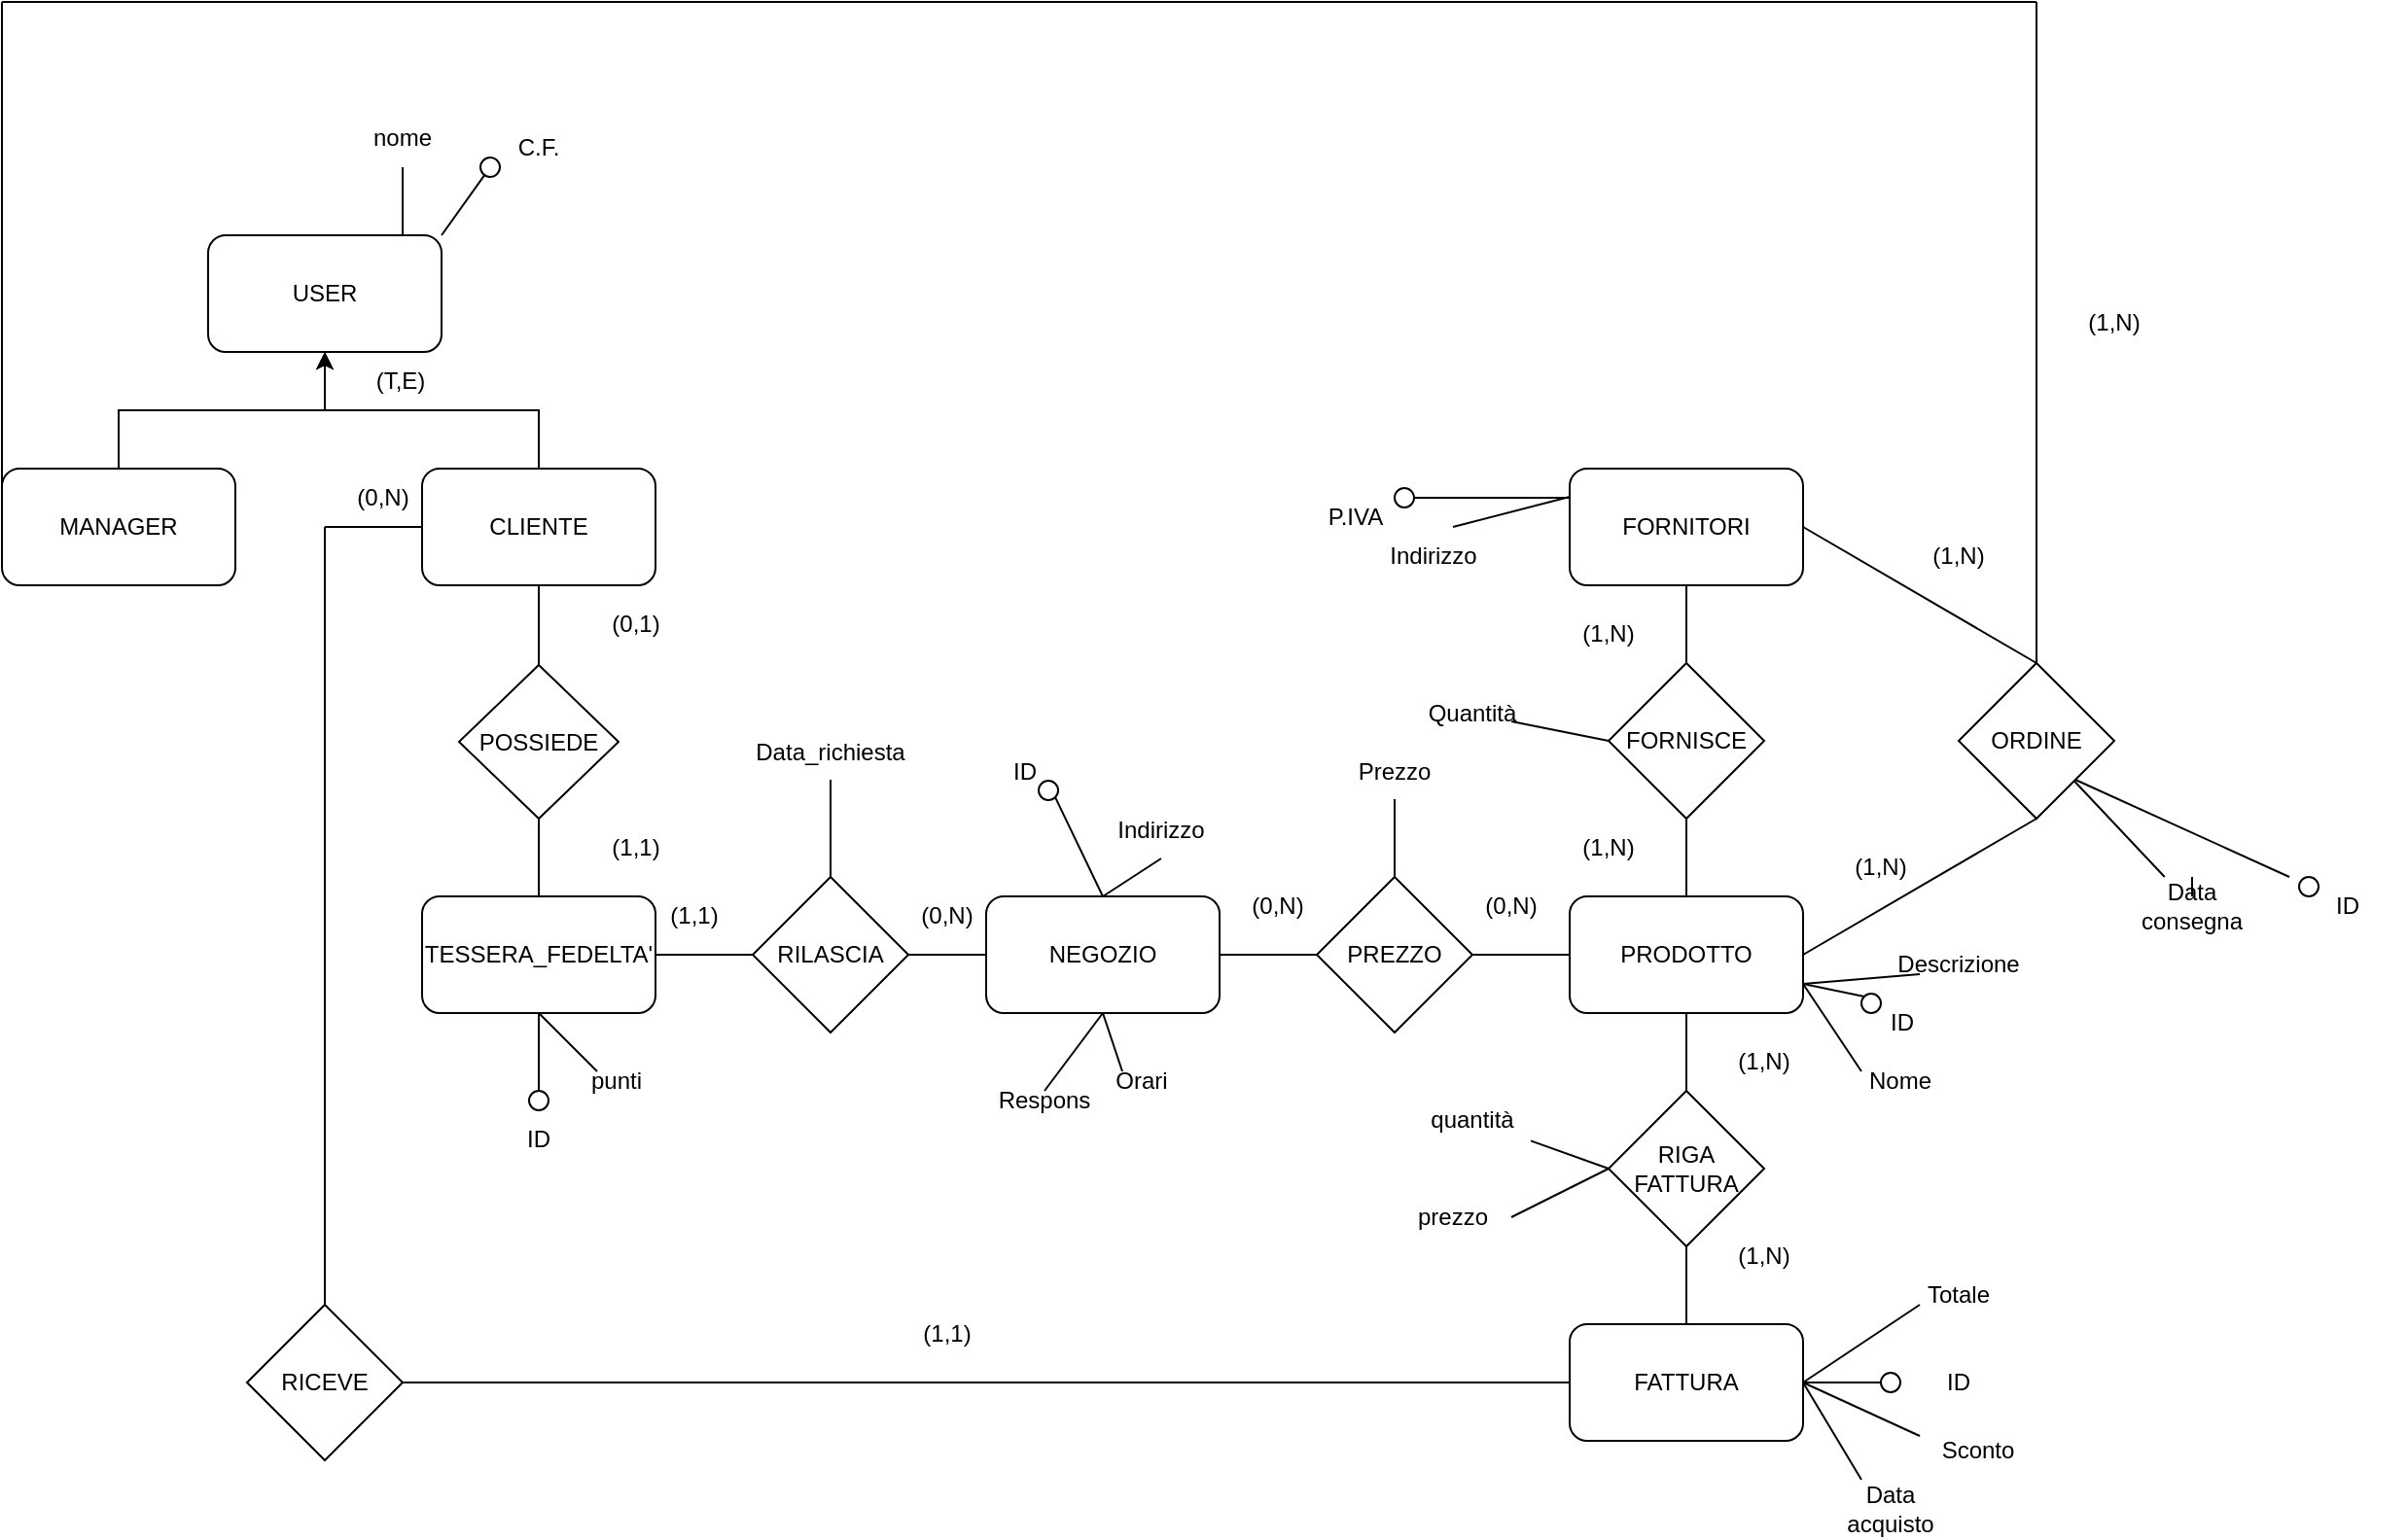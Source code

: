 <mxfile version="28.0.7">
  <diagram name="Pagina-1" id="VjcW3VP9AoFXFXkXQBHE">
    <mxGraphModel dx="1351" dy="883" grid="1" gridSize="10" guides="1" tooltips="1" connect="1" arrows="1" fold="1" page="1" pageScale="1" pageWidth="827" pageHeight="1169" math="0" shadow="0">
      <root>
        <mxCell id="0" />
        <mxCell id="1" parent="0" />
        <mxCell id="yCjGENrAkwQ1DedbjbAy-1" value="NEGOZIO" style="rounded=1;whiteSpace=wrap;html=1;" parent="1" vertex="1">
          <mxGeometry x="800" y="710" width="120" height="60" as="geometry" />
        </mxCell>
        <mxCell id="yCjGENrAkwQ1DedbjbAy-2" value="PRODOTTO" style="rounded=1;whiteSpace=wrap;html=1;" parent="1" vertex="1">
          <mxGeometry x="1100" y="710" width="120" height="60" as="geometry" />
        </mxCell>
        <mxCell id="yCjGENrAkwQ1DedbjbAy-3" value="USER" style="rounded=1;whiteSpace=wrap;html=1;" parent="1" vertex="1">
          <mxGeometry x="400" y="370" width="120" height="60" as="geometry" />
        </mxCell>
        <mxCell id="yCjGENrAkwQ1DedbjbAy-4" value="FORNITORI" style="rounded=1;whiteSpace=wrap;html=1;" parent="1" vertex="1">
          <mxGeometry x="1100" y="490" width="120" height="60" as="geometry" />
        </mxCell>
        <mxCell id="yCjGENrAkwQ1DedbjbAy-6" value="FATTURA" style="rounded=1;whiteSpace=wrap;html=1;" parent="1" vertex="1">
          <mxGeometry x="1100" y="930" width="120" height="60" as="geometry" />
        </mxCell>
        <mxCell id="yCjGENrAkwQ1DedbjbAy-7" value="TESSERA_FEDELTA&#39;" style="rounded=1;whiteSpace=wrap;html=1;" parent="1" vertex="1">
          <mxGeometry x="510" y="710" width="120" height="60" as="geometry" />
        </mxCell>
        <mxCell id="yCjGENrAkwQ1DedbjbAy-12" style="edgeStyle=orthogonalEdgeStyle;rounded=0;orthogonalLoop=1;jettySize=auto;html=1;exitX=0.5;exitY=0;exitDx=0;exitDy=0;entryX=0.5;entryY=1;entryDx=0;entryDy=0;" parent="1" source="yCjGENrAkwQ1DedbjbAy-9" target="yCjGENrAkwQ1DedbjbAy-3" edge="1">
          <mxGeometry relative="1" as="geometry" />
        </mxCell>
        <mxCell id="yCjGENrAkwQ1DedbjbAy-9" value="CLIENTE" style="rounded=1;whiteSpace=wrap;html=1;" parent="1" vertex="1">
          <mxGeometry x="510" y="490" width="120" height="60" as="geometry" />
        </mxCell>
        <mxCell id="yCjGENrAkwQ1DedbjbAy-11" style="edgeStyle=orthogonalEdgeStyle;rounded=0;orthogonalLoop=1;jettySize=auto;html=1;exitX=0.5;exitY=0;exitDx=0;exitDy=0;entryX=0.5;entryY=1;entryDx=0;entryDy=0;" parent="1" source="yCjGENrAkwQ1DedbjbAy-10" target="yCjGENrAkwQ1DedbjbAy-3" edge="1">
          <mxGeometry relative="1" as="geometry" />
        </mxCell>
        <mxCell id="yCjGENrAkwQ1DedbjbAy-10" value="MANAGER" style="rounded=1;whiteSpace=wrap;html=1;" parent="1" vertex="1">
          <mxGeometry x="294" y="490" width="120" height="60" as="geometry" />
        </mxCell>
        <mxCell id="yCjGENrAkwQ1DedbjbAy-13" value="POSSIEDE" style="rhombus;whiteSpace=wrap;html=1;" parent="1" vertex="1">
          <mxGeometry x="529" y="591" width="82" height="79" as="geometry" />
        </mxCell>
        <mxCell id="yCjGENrAkwQ1DedbjbAy-15" value="" style="endArrow=none;html=1;rounded=0;exitX=0.5;exitY=0;exitDx=0;exitDy=0;entryX=0.5;entryY=1;entryDx=0;entryDy=0;" parent="1" source="yCjGENrAkwQ1DedbjbAy-7" target="yCjGENrAkwQ1DedbjbAy-13" edge="1">
          <mxGeometry width="50" height="50" relative="1" as="geometry">
            <mxPoint x="470" y="530" as="sourcePoint" />
            <mxPoint x="520" y="480" as="targetPoint" />
          </mxGeometry>
        </mxCell>
        <mxCell id="yCjGENrAkwQ1DedbjbAy-18" value="" style="endArrow=none;html=1;rounded=0;exitX=0.5;exitY=0;exitDx=0;exitDy=0;entryX=0.5;entryY=1;entryDx=0;entryDy=0;" parent="1" source="yCjGENrAkwQ1DedbjbAy-13" target="yCjGENrAkwQ1DedbjbAy-9" edge="1">
          <mxGeometry width="50" height="50" relative="1" as="geometry">
            <mxPoint x="470" y="530" as="sourcePoint" />
            <mxPoint x="520" y="480" as="targetPoint" />
          </mxGeometry>
        </mxCell>
        <mxCell id="yCjGENrAkwQ1DedbjbAy-19" value="(0,1)" style="text;html=1;align=center;verticalAlign=middle;whiteSpace=wrap;rounded=0;" parent="1" vertex="1">
          <mxGeometry x="590" y="554.5" width="60" height="30" as="geometry" />
        </mxCell>
        <mxCell id="yCjGENrAkwQ1DedbjbAy-20" value="(1,1)" style="text;html=1;align=center;verticalAlign=middle;whiteSpace=wrap;rounded=0;" parent="1" vertex="1">
          <mxGeometry x="590" y="670" width="60" height="30" as="geometry" />
        </mxCell>
        <mxCell id="yCjGENrAkwQ1DedbjbAy-21" value="" style="endArrow=none;html=1;rounded=0;exitX=1;exitY=0.5;exitDx=0;exitDy=0;entryX=0;entryY=0.5;entryDx=0;entryDy=0;" parent="1" source="yCjGENrAkwQ1DedbjbAy-1" target="yCjGENrAkwQ1DedbjbAy-23" edge="1">
          <mxGeometry width="50" height="50" relative="1" as="geometry">
            <mxPoint x="920" y="750" as="sourcePoint" />
            <mxPoint x="970" y="700" as="targetPoint" />
          </mxGeometry>
        </mxCell>
        <mxCell id="yCjGENrAkwQ1DedbjbAy-23" value="PREZZO" style="rhombus;whiteSpace=wrap;html=1;" parent="1" vertex="1">
          <mxGeometry x="970" y="700" width="80" height="80" as="geometry" />
        </mxCell>
        <mxCell id="yCjGENrAkwQ1DedbjbAy-24" value="" style="endArrow=none;html=1;rounded=0;entryX=0;entryY=0.5;entryDx=0;entryDy=0;exitX=1;exitY=0.5;exitDx=0;exitDy=0;" parent="1" source="yCjGENrAkwQ1DedbjbAy-23" target="yCjGENrAkwQ1DedbjbAy-2" edge="1">
          <mxGeometry width="50" height="50" relative="1" as="geometry">
            <mxPoint x="1050" y="740" as="sourcePoint" />
            <mxPoint x="1100" y="690" as="targetPoint" />
          </mxGeometry>
        </mxCell>
        <mxCell id="yCjGENrAkwQ1DedbjbAy-25" value="FORNISCE" style="rhombus;whiteSpace=wrap;html=1;" parent="1" vertex="1">
          <mxGeometry x="1120" y="590" width="80" height="80" as="geometry" />
        </mxCell>
        <mxCell id="yCjGENrAkwQ1DedbjbAy-26" value="" style="endArrow=none;html=1;rounded=0;exitX=0.5;exitY=0;exitDx=0;exitDy=0;entryX=0.5;entryY=1;entryDx=0;entryDy=0;" parent="1" source="yCjGENrAkwQ1DedbjbAy-2" target="yCjGENrAkwQ1DedbjbAy-25" edge="1">
          <mxGeometry width="50" height="50" relative="1" as="geometry">
            <mxPoint x="1230" y="740" as="sourcePoint" />
            <mxPoint x="1280" y="690" as="targetPoint" />
          </mxGeometry>
        </mxCell>
        <mxCell id="yCjGENrAkwQ1DedbjbAy-27" value="" style="endArrow=none;html=1;rounded=0;exitX=0.5;exitY=0;exitDx=0;exitDy=0;entryX=0.5;entryY=1;entryDx=0;entryDy=0;" parent="1" source="yCjGENrAkwQ1DedbjbAy-25" target="yCjGENrAkwQ1DedbjbAy-4" edge="1">
          <mxGeometry width="50" height="50" relative="1" as="geometry">
            <mxPoint x="1350" y="740" as="sourcePoint" />
            <mxPoint x="1400" y="690" as="targetPoint" />
          </mxGeometry>
        </mxCell>
        <mxCell id="yCjGENrAkwQ1DedbjbAy-28" value="RILASCIA" style="rhombus;whiteSpace=wrap;html=1;" parent="1" vertex="1">
          <mxGeometry x="680" y="700" width="80" height="80" as="geometry" />
        </mxCell>
        <mxCell id="yCjGENrAkwQ1DedbjbAy-29" value="" style="endArrow=none;html=1;rounded=0;exitX=1;exitY=0.5;exitDx=0;exitDy=0;entryX=0;entryY=0.5;entryDx=0;entryDy=0;" parent="1" source="yCjGENrAkwQ1DedbjbAy-7" target="yCjGENrAkwQ1DedbjbAy-28" edge="1">
          <mxGeometry width="50" height="50" relative="1" as="geometry">
            <mxPoint x="645" y="740" as="sourcePoint" />
            <mxPoint x="695" y="690" as="targetPoint" />
          </mxGeometry>
        </mxCell>
        <mxCell id="yCjGENrAkwQ1DedbjbAy-30" value="" style="endArrow=none;html=1;rounded=0;exitX=1;exitY=0.5;exitDx=0;exitDy=0;entryX=0;entryY=0.5;entryDx=0;entryDy=0;" parent="1" source="yCjGENrAkwQ1DedbjbAy-28" target="yCjGENrAkwQ1DedbjbAy-1" edge="1">
          <mxGeometry width="50" height="50" relative="1" as="geometry">
            <mxPoint x="740" y="700" as="sourcePoint" />
            <mxPoint x="790" y="650" as="targetPoint" />
          </mxGeometry>
        </mxCell>
        <mxCell id="nzkZMeSF2G9yPgvRt8Q_-1" value="RIGA FATTURA" style="rhombus;whiteSpace=wrap;html=1;" parent="1" vertex="1">
          <mxGeometry x="1120" y="810" width="80" height="80" as="geometry" />
        </mxCell>
        <mxCell id="nzkZMeSF2G9yPgvRt8Q_-2" value="" style="endArrow=none;html=1;rounded=0;exitX=0.5;exitY=0;exitDx=0;exitDy=0;entryX=0.5;entryY=1;entryDx=0;entryDy=0;" parent="1" source="nzkZMeSF2G9yPgvRt8Q_-1" target="yCjGENrAkwQ1DedbjbAy-2" edge="1">
          <mxGeometry width="50" height="50" relative="1" as="geometry">
            <mxPoint x="1090" y="800" as="sourcePoint" />
            <mxPoint x="1140" y="750" as="targetPoint" />
          </mxGeometry>
        </mxCell>
        <mxCell id="nzkZMeSF2G9yPgvRt8Q_-3" value="" style="endArrow=none;html=1;rounded=0;entryX=0.5;entryY=0;entryDx=0;entryDy=0;exitX=0.5;exitY=1;exitDx=0;exitDy=0;" parent="1" source="nzkZMeSF2G9yPgvRt8Q_-1" target="yCjGENrAkwQ1DedbjbAy-6" edge="1">
          <mxGeometry width="50" height="50" relative="1" as="geometry">
            <mxPoint x="1120" y="910" as="sourcePoint" />
            <mxPoint x="1140" y="750" as="targetPoint" />
          </mxGeometry>
        </mxCell>
        <mxCell id="-ZFRYzIxIYVkRaBdqasn-1" value="ORDINE" style="rhombus;whiteSpace=wrap;html=1;" parent="1" vertex="1">
          <mxGeometry x="1300" y="590" width="80" height="80" as="geometry" />
        </mxCell>
        <mxCell id="-ZFRYzIxIYVkRaBdqasn-2" value="" style="endArrow=none;html=1;rounded=0;exitX=1;exitY=0.5;exitDx=0;exitDy=0;entryX=0.5;entryY=0;entryDx=0;entryDy=0;" parent="1" source="yCjGENrAkwQ1DedbjbAy-4" target="-ZFRYzIxIYVkRaBdqasn-1" edge="1">
          <mxGeometry width="50" height="50" relative="1" as="geometry">
            <mxPoint x="1090" y="800" as="sourcePoint" />
            <mxPoint x="1140" y="750" as="targetPoint" />
          </mxGeometry>
        </mxCell>
        <mxCell id="-ZFRYzIxIYVkRaBdqasn-3" value="" style="endArrow=none;html=1;rounded=0;exitX=1;exitY=0.5;exitDx=0;exitDy=0;entryX=0.5;entryY=1;entryDx=0;entryDy=0;" parent="1" source="yCjGENrAkwQ1DedbjbAy-2" target="-ZFRYzIxIYVkRaBdqasn-1" edge="1">
          <mxGeometry width="50" height="50" relative="1" as="geometry">
            <mxPoint x="1090" y="800" as="sourcePoint" />
            <mxPoint x="1140" y="750" as="targetPoint" />
          </mxGeometry>
        </mxCell>
        <mxCell id="-ZFRYzIxIYVkRaBdqasn-5" value="(0,N)" style="text;html=1;align=center;verticalAlign=middle;whiteSpace=wrap;rounded=0;" parent="1" vertex="1">
          <mxGeometry x="760" y="710" width="40" height="20" as="geometry" />
        </mxCell>
        <mxCell id="-ZFRYzIxIYVkRaBdqasn-7" value="(1,1)" style="text;html=1;align=center;verticalAlign=middle;whiteSpace=wrap;rounded=0;" parent="1" vertex="1">
          <mxGeometry x="630" y="710" width="40" height="20" as="geometry" />
        </mxCell>
        <mxCell id="-ZFRYzIxIYVkRaBdqasn-8" value="(0,N)" style="text;html=1;align=center;verticalAlign=middle;whiteSpace=wrap;rounded=0;" parent="1" vertex="1">
          <mxGeometry x="920" y="700" width="60" height="30" as="geometry" />
        </mxCell>
        <mxCell id="-ZFRYzIxIYVkRaBdqasn-9" value="(0,N)" style="text;html=1;align=center;verticalAlign=middle;whiteSpace=wrap;rounded=0;" parent="1" vertex="1">
          <mxGeometry x="1040" y="700" width="60" height="30" as="geometry" />
        </mxCell>
        <mxCell id="-ZFRYzIxIYVkRaBdqasn-10" value="" style="endArrow=none;html=1;rounded=0;entryX=0;entryY=0.5;entryDx=0;entryDy=0;" parent="1" target="yCjGENrAkwQ1DedbjbAy-9" edge="1">
          <mxGeometry width="50" height="50" relative="1" as="geometry">
            <mxPoint x="460" y="520" as="sourcePoint" />
            <mxPoint x="490" y="520" as="targetPoint" />
          </mxGeometry>
        </mxCell>
        <mxCell id="-ZFRYzIxIYVkRaBdqasn-12" value="" style="endArrow=none;html=1;rounded=0;exitX=0.5;exitY=0;exitDx=0;exitDy=0;" parent="1" source="-ZFRYzIxIYVkRaBdqasn-15" edge="1">
          <mxGeometry width="50" height="50" relative="1" as="geometry">
            <mxPoint x="460" y="880" as="sourcePoint" />
            <mxPoint x="460" y="520" as="targetPoint" />
          </mxGeometry>
        </mxCell>
        <mxCell id="-ZFRYzIxIYVkRaBdqasn-14" value="" style="endArrow=none;html=1;rounded=0;entryX=0;entryY=0.5;entryDx=0;entryDy=0;exitX=1;exitY=0.5;exitDx=0;exitDy=0;" parent="1" source="-ZFRYzIxIYVkRaBdqasn-15" target="yCjGENrAkwQ1DedbjbAy-6" edge="1">
          <mxGeometry width="50" height="50" relative="1" as="geometry">
            <mxPoint x="550" y="960" as="sourcePoint" />
            <mxPoint x="770" y="740" as="targetPoint" />
          </mxGeometry>
        </mxCell>
        <mxCell id="-ZFRYzIxIYVkRaBdqasn-15" value="RICEVE" style="rhombus;whiteSpace=wrap;html=1;" parent="1" vertex="1">
          <mxGeometry x="420" y="920" width="80" height="80" as="geometry" />
        </mxCell>
        <mxCell id="-ZFRYzIxIYVkRaBdqasn-16" value="(0,N)" style="text;html=1;align=center;verticalAlign=middle;whiteSpace=wrap;rounded=0;" parent="1" vertex="1">
          <mxGeometry x="460" y="490" width="60" height="30" as="geometry" />
        </mxCell>
        <mxCell id="-ZFRYzIxIYVkRaBdqasn-17" value="(1,1)" style="text;html=1;align=center;verticalAlign=middle;whiteSpace=wrap;rounded=0;" parent="1" vertex="1">
          <mxGeometry x="750" y="920" width="60" height="30" as="geometry" />
        </mxCell>
        <mxCell id="-ZFRYzIxIYVkRaBdqasn-18" value="(1,N)" style="text;html=1;align=center;verticalAlign=middle;whiteSpace=wrap;rounded=0;" parent="1" vertex="1">
          <mxGeometry x="1170" y="880" width="60" height="30" as="geometry" />
        </mxCell>
        <mxCell id="-ZFRYzIxIYVkRaBdqasn-19" value="(1,N)" style="text;html=1;align=center;verticalAlign=middle;whiteSpace=wrap;rounded=0;" parent="1" vertex="1">
          <mxGeometry x="1170" y="780" width="60" height="30" as="geometry" />
        </mxCell>
        <mxCell id="-ZFRYzIxIYVkRaBdqasn-20" value="(1,N)" style="text;html=1;align=center;verticalAlign=middle;whiteSpace=wrap;rounded=0;" parent="1" vertex="1">
          <mxGeometry x="1090" y="670" width="60" height="30" as="geometry" />
        </mxCell>
        <mxCell id="-ZFRYzIxIYVkRaBdqasn-21" value="(1,N)" style="text;html=1;align=center;verticalAlign=middle;whiteSpace=wrap;rounded=0;" parent="1" vertex="1">
          <mxGeometry x="1090" y="560" width="60" height="30" as="geometry" />
        </mxCell>
        <mxCell id="-ZFRYzIxIYVkRaBdqasn-22" value="(1,N)" style="text;html=1;align=center;verticalAlign=middle;whiteSpace=wrap;rounded=0;" parent="1" vertex="1">
          <mxGeometry x="1270" y="520" width="60" height="30" as="geometry" />
        </mxCell>
        <mxCell id="-ZFRYzIxIYVkRaBdqasn-24" value="(1,N)" style="text;html=1;align=center;verticalAlign=middle;whiteSpace=wrap;rounded=0;" parent="1" vertex="1">
          <mxGeometry x="1230" y="680" width="60" height="30" as="geometry" />
        </mxCell>
        <mxCell id="-ZFRYzIxIYVkRaBdqasn-26" value="" style="endArrow=none;html=1;rounded=0;exitX=1;exitY=0;exitDx=0;exitDy=0;" parent="1" source="yCjGENrAkwQ1DedbjbAy-3" target="-ZFRYzIxIYVkRaBdqasn-27" edge="1">
          <mxGeometry width="50" height="50" relative="1" as="geometry">
            <mxPoint x="520" y="340" as="sourcePoint" />
            <mxPoint x="570" y="320" as="targetPoint" />
          </mxGeometry>
        </mxCell>
        <mxCell id="-ZFRYzIxIYVkRaBdqasn-27" value="" style="ellipse;whiteSpace=wrap;html=1;aspect=fixed;" parent="1" vertex="1">
          <mxGeometry x="540" y="330" width="10" height="10" as="geometry" />
        </mxCell>
        <mxCell id="-ZFRYzIxIYVkRaBdqasn-28" value="C.F." style="text;html=1;align=center;verticalAlign=middle;whiteSpace=wrap;rounded=0;" parent="1" vertex="1">
          <mxGeometry x="540" y="310" width="60" height="30" as="geometry" />
        </mxCell>
        <mxCell id="-ZFRYzIxIYVkRaBdqasn-29" value="" style="endArrow=none;html=1;rounded=0;" parent="1" target="-ZFRYzIxIYVkRaBdqasn-30" edge="1">
          <mxGeometry width="50" height="50" relative="1" as="geometry">
            <mxPoint x="500" y="370" as="sourcePoint" />
            <mxPoint x="500" y="320" as="targetPoint" />
          </mxGeometry>
        </mxCell>
        <mxCell id="-ZFRYzIxIYVkRaBdqasn-30" value="nome" style="text;html=1;align=center;verticalAlign=middle;whiteSpace=wrap;rounded=0;" parent="1" vertex="1">
          <mxGeometry x="470" y="305" width="60" height="30" as="geometry" />
        </mxCell>
        <mxCell id="-ZFRYzIxIYVkRaBdqasn-31" value="" style="endArrow=none;html=1;rounded=0;entryX=0.5;entryY=1;entryDx=0;entryDy=0;" parent="1" target="yCjGENrAkwQ1DedbjbAy-7" edge="1">
          <mxGeometry width="50" height="50" relative="1" as="geometry">
            <mxPoint x="570" y="810" as="sourcePoint" />
            <mxPoint x="579" y="790" as="targetPoint" />
          </mxGeometry>
        </mxCell>
        <mxCell id="-ZFRYzIxIYVkRaBdqasn-32" value="" style="ellipse;whiteSpace=wrap;html=1;aspect=fixed;" parent="1" vertex="1">
          <mxGeometry x="565" y="810" width="10" height="10" as="geometry" />
        </mxCell>
        <mxCell id="-ZFRYzIxIYVkRaBdqasn-33" value="ID" style="text;html=1;align=center;verticalAlign=middle;whiteSpace=wrap;rounded=0;" parent="1" vertex="1">
          <mxGeometry x="540" y="820" width="60" height="30" as="geometry" />
        </mxCell>
        <mxCell id="-ZFRYzIxIYVkRaBdqasn-34" value="" style="endArrow=none;html=1;rounded=0;exitX=0.5;exitY=1;exitDx=0;exitDy=0;" parent="1" source="yCjGENrAkwQ1DedbjbAy-7" edge="1">
          <mxGeometry width="50" height="50" relative="1" as="geometry">
            <mxPoint x="640" y="760" as="sourcePoint" />
            <mxPoint x="600" y="800" as="targetPoint" />
          </mxGeometry>
        </mxCell>
        <mxCell id="-ZFRYzIxIYVkRaBdqasn-35" value="punti" style="text;html=1;align=center;verticalAlign=middle;whiteSpace=wrap;rounded=0;" parent="1" vertex="1">
          <mxGeometry x="580" y="790" width="60" height="30" as="geometry" />
        </mxCell>
        <mxCell id="-ZFRYzIxIYVkRaBdqasn-36" value="" style="endArrow=none;html=1;rounded=0;entryX=0.5;entryY=0;entryDx=0;entryDy=0;exitX=1;exitY=1;exitDx=0;exitDy=0;" parent="1" source="-ZFRYzIxIYVkRaBdqasn-37" target="yCjGENrAkwQ1DedbjbAy-1" edge="1">
          <mxGeometry width="50" height="50" relative="1" as="geometry">
            <mxPoint x="830" y="660" as="sourcePoint" />
            <mxPoint x="850" y="700" as="targetPoint" />
          </mxGeometry>
        </mxCell>
        <mxCell id="-ZFRYzIxIYVkRaBdqasn-37" value="" style="ellipse;whiteSpace=wrap;html=1;aspect=fixed;" parent="1" vertex="1">
          <mxGeometry x="827" y="650.5" width="10" height="10" as="geometry" />
        </mxCell>
        <mxCell id="-ZFRYzIxIYVkRaBdqasn-39" value="" style="ellipse;whiteSpace=wrap;html=1;aspect=fixed;" parent="1" vertex="1">
          <mxGeometry x="1250" y="760" width="10" height="10" as="geometry" />
        </mxCell>
        <mxCell id="-ZFRYzIxIYVkRaBdqasn-41" value="" style="endArrow=none;html=1;rounded=0;exitX=1;exitY=0.75;exitDx=0;exitDy=0;entryX=0;entryY=0;entryDx=0;entryDy=0;" parent="1" source="yCjGENrAkwQ1DedbjbAy-2" target="-ZFRYzIxIYVkRaBdqasn-39" edge="1">
          <mxGeometry width="50" height="50" relative="1" as="geometry">
            <mxPoint x="1010" y="750" as="sourcePoint" />
            <mxPoint x="1060" y="700" as="targetPoint" />
          </mxGeometry>
        </mxCell>
        <mxCell id="-ZFRYzIxIYVkRaBdqasn-42" value="" style="endArrow=none;html=1;rounded=0;entryX=0;entryY=0.25;entryDx=0;entryDy=0;" parent="1" target="yCjGENrAkwQ1DedbjbAy-4" edge="1">
          <mxGeometry width="50" height="50" relative="1" as="geometry">
            <mxPoint x="1020" y="505" as="sourcePoint" />
            <mxPoint x="1060" y="700" as="targetPoint" />
          </mxGeometry>
        </mxCell>
        <mxCell id="-ZFRYzIxIYVkRaBdqasn-43" value="" style="endArrow=none;html=1;rounded=0;entryX=1;entryY=1;entryDx=0;entryDy=0;exitX=0;exitY=0;exitDx=0;exitDy=0;" parent="1" source="-ZFRYzIxIYVkRaBdqasn-55" target="-ZFRYzIxIYVkRaBdqasn-1" edge="1">
          <mxGeometry width="50" height="50" relative="1" as="geometry">
            <mxPoint x="1480" y="700" as="sourcePoint" />
            <mxPoint x="1060" y="700" as="targetPoint" />
          </mxGeometry>
        </mxCell>
        <mxCell id="-ZFRYzIxIYVkRaBdqasn-44" value="" style="endArrow=none;html=1;rounded=0;exitX=1;exitY=0.5;exitDx=0;exitDy=0;" parent="1" source="yCjGENrAkwQ1DedbjbAy-6" edge="1">
          <mxGeometry width="50" height="50" relative="1" as="geometry">
            <mxPoint x="1190" y="750" as="sourcePoint" />
            <mxPoint x="1260" y="960" as="targetPoint" />
          </mxGeometry>
        </mxCell>
        <mxCell id="-ZFRYzIxIYVkRaBdqasn-45" value="" style="ellipse;whiteSpace=wrap;html=1;aspect=fixed;" parent="1" vertex="1">
          <mxGeometry x="1260" y="955" width="10" height="10" as="geometry" />
        </mxCell>
        <mxCell id="-ZFRYzIxIYVkRaBdqasn-46" value="" style="ellipse;whiteSpace=wrap;html=1;aspect=fixed;" parent="1" vertex="1">
          <mxGeometry x="1475" y="700" width="10" height="10" as="geometry" />
        </mxCell>
        <mxCell id="-ZFRYzIxIYVkRaBdqasn-47" value="" style="ellipse;whiteSpace=wrap;html=1;aspect=fixed;" parent="1" vertex="1">
          <mxGeometry x="1010" y="500" width="10" height="10" as="geometry" />
        </mxCell>
        <mxCell id="-ZFRYzIxIYVkRaBdqasn-52" value="ID" style="text;html=1;align=center;verticalAlign=middle;whiteSpace=wrap;rounded=0;" parent="1" vertex="1">
          <mxGeometry x="1270" y="945" width="60" height="30" as="geometry" />
        </mxCell>
        <mxCell id="-ZFRYzIxIYVkRaBdqasn-53" value="ID" style="text;html=1;align=center;verticalAlign=middle;whiteSpace=wrap;rounded=0;" parent="1" vertex="1">
          <mxGeometry x="1241" y="760" width="60" height="30" as="geometry" />
        </mxCell>
        <mxCell id="-ZFRYzIxIYVkRaBdqasn-54" value="P.IVA" style="text;html=1;align=center;verticalAlign=middle;whiteSpace=wrap;rounded=0;" parent="1" vertex="1">
          <mxGeometry x="960" y="500" width="60" height="30" as="geometry" />
        </mxCell>
        <mxCell id="-ZFRYzIxIYVkRaBdqasn-55" value="ID" style="text;html=1;align=center;verticalAlign=middle;whiteSpace=wrap;rounded=0;" parent="1" vertex="1">
          <mxGeometry x="1470" y="700" width="60" height="30" as="geometry" />
        </mxCell>
        <mxCell id="-ZFRYzIxIYVkRaBdqasn-56" value="ID" style="text;html=1;align=center;verticalAlign=middle;whiteSpace=wrap;rounded=0;" parent="1" vertex="1">
          <mxGeometry x="790" y="630.5" width="60" height="30" as="geometry" />
        </mxCell>
        <mxCell id="-ZFRYzIxIYVkRaBdqasn-57" value="" style="endArrow=none;html=1;rounded=0;exitX=0.5;exitY=0;exitDx=0;exitDy=0;entryX=0.5;entryY=1;entryDx=0;entryDy=0;" parent="1" source="yCjGENrAkwQ1DedbjbAy-1" target="-ZFRYzIxIYVkRaBdqasn-58" edge="1">
          <mxGeometry width="50" height="50" relative="1" as="geometry">
            <mxPoint x="920" y="740" as="sourcePoint" />
            <mxPoint x="860" y="680" as="targetPoint" />
          </mxGeometry>
        </mxCell>
        <mxCell id="-ZFRYzIxIYVkRaBdqasn-58" value="Indirizzo" style="text;html=1;align=center;verticalAlign=middle;whiteSpace=wrap;rounded=0;" parent="1" vertex="1">
          <mxGeometry x="860" y="660.5" width="60" height="30" as="geometry" />
        </mxCell>
        <mxCell id="-ZFRYzIxIYVkRaBdqasn-59" value="" style="endArrow=none;html=1;rounded=0;exitX=0.5;exitY=1;exitDx=0;exitDy=0;" parent="1" source="yCjGENrAkwQ1DedbjbAy-1" edge="1">
          <mxGeometry width="50" height="50" relative="1" as="geometry">
            <mxPoint x="830" y="720" as="sourcePoint" />
            <mxPoint x="830" y="810" as="targetPoint" />
          </mxGeometry>
        </mxCell>
        <mxCell id="-ZFRYzIxIYVkRaBdqasn-60" value="Respons" style="text;html=1;align=center;verticalAlign=middle;whiteSpace=wrap;rounded=0;" parent="1" vertex="1">
          <mxGeometry x="800" y="800" width="60" height="30" as="geometry" />
        </mxCell>
        <mxCell id="-ZFRYzIxIYVkRaBdqasn-61" value="" style="endArrow=none;html=1;rounded=0;exitX=0.5;exitY=1;exitDx=0;exitDy=0;" parent="1" source="yCjGENrAkwQ1DedbjbAy-1" edge="1">
          <mxGeometry width="50" height="50" relative="1" as="geometry">
            <mxPoint x="830" y="720" as="sourcePoint" />
            <mxPoint x="870" y="800" as="targetPoint" />
          </mxGeometry>
        </mxCell>
        <mxCell id="-ZFRYzIxIYVkRaBdqasn-62" value="Orari" style="text;html=1;align=center;verticalAlign=middle;whiteSpace=wrap;rounded=0;" parent="1" vertex="1">
          <mxGeometry x="850" y="790" width="60" height="30" as="geometry" />
        </mxCell>
        <mxCell id="-ZFRYzIxIYVkRaBdqasn-63" value="" style="endArrow=none;html=1;rounded=0;" parent="1" edge="1">
          <mxGeometry width="50" height="50" relative="1" as="geometry">
            <mxPoint x="1040" y="520" as="sourcePoint" />
            <mxPoint x="1100" y="504.5" as="targetPoint" />
          </mxGeometry>
        </mxCell>
        <mxCell id="-ZFRYzIxIYVkRaBdqasn-64" value="Indirizzo" style="text;html=1;align=center;verticalAlign=middle;whiteSpace=wrap;rounded=0;" parent="1" vertex="1">
          <mxGeometry x="1000" y="520" width="60" height="30" as="geometry" />
        </mxCell>
        <mxCell id="-ZFRYzIxIYVkRaBdqasn-65" value="" style="endArrow=none;html=1;rounded=0;entryX=1;entryY=0.75;entryDx=0;entryDy=0;" parent="1" target="yCjGENrAkwQ1DedbjbAy-2" edge="1">
          <mxGeometry width="50" height="50" relative="1" as="geometry">
            <mxPoint x="1250" y="800" as="sourcePoint" />
            <mxPoint x="1310" y="790" as="targetPoint" />
          </mxGeometry>
        </mxCell>
        <mxCell id="-ZFRYzIxIYVkRaBdqasn-66" value="Nome" style="text;html=1;align=center;verticalAlign=middle;whiteSpace=wrap;rounded=0;" parent="1" vertex="1">
          <mxGeometry x="1240" y="790" width="60" height="30" as="geometry" />
        </mxCell>
        <mxCell id="-ZFRYzIxIYVkRaBdqasn-67" value="" style="endArrow=none;html=1;rounded=0;exitX=1;exitY=0.75;exitDx=0;exitDy=0;" parent="1" source="yCjGENrAkwQ1DedbjbAy-2" edge="1">
          <mxGeometry width="50" height="50" relative="1" as="geometry">
            <mxPoint x="930" y="720" as="sourcePoint" />
            <mxPoint x="1280" y="750" as="targetPoint" />
          </mxGeometry>
        </mxCell>
        <mxCell id="-ZFRYzIxIYVkRaBdqasn-68" value="Descrizione" style="text;html=1;align=center;verticalAlign=middle;whiteSpace=wrap;rounded=0;" parent="1" vertex="1">
          <mxGeometry x="1270" y="730" width="60" height="30" as="geometry" />
        </mxCell>
        <mxCell id="-ZFRYzIxIYVkRaBdqasn-70" value="" style="endArrow=none;html=1;rounded=0;" parent="1" source="-ZFRYzIxIYVkRaBdqasn-71" target="-ZFRYzIxIYVkRaBdqasn-1" edge="1">
          <mxGeometry width="50" height="50" relative="1" as="geometry">
            <mxPoint x="1420" y="710" as="sourcePoint" />
            <mxPoint x="1480" y="670" as="targetPoint" />
          </mxGeometry>
        </mxCell>
        <mxCell id="-ZFRYzIxIYVkRaBdqasn-72" value="" style="endArrow=none;html=1;rounded=0;entryX=1;entryY=0.5;entryDx=0;entryDy=0;exitX=0;exitY=0.25;exitDx=0;exitDy=0;" parent="1" source="-ZFRYzIxIYVkRaBdqasn-75" target="yCjGENrAkwQ1DedbjbAy-6" edge="1">
          <mxGeometry width="50" height="50" relative="1" as="geometry">
            <mxPoint x="1270" y="1000" as="sourcePoint" />
            <mxPoint x="1260" y="975" as="targetPoint" />
          </mxGeometry>
        </mxCell>
        <mxCell id="-ZFRYzIxIYVkRaBdqasn-73" value="" style="endArrow=none;html=1;rounded=0;exitX=1;exitY=0.5;exitDx=0;exitDy=0;" parent="1" source="yCjGENrAkwQ1DedbjbAy-6" edge="1">
          <mxGeometry width="50" height="50" relative="1" as="geometry">
            <mxPoint x="1100" y="920" as="sourcePoint" />
            <mxPoint x="1250" y="1010" as="targetPoint" />
          </mxGeometry>
        </mxCell>
        <mxCell id="-ZFRYzIxIYVkRaBdqasn-74" value="Data acquisto" style="text;html=1;align=center;verticalAlign=middle;whiteSpace=wrap;rounded=0;" parent="1" vertex="1">
          <mxGeometry x="1235" y="1010" width="60" height="30" as="geometry" />
        </mxCell>
        <mxCell id="-ZFRYzIxIYVkRaBdqasn-75" value="Sconto" style="text;html=1;align=center;verticalAlign=middle;whiteSpace=wrap;rounded=0;" parent="1" vertex="1">
          <mxGeometry x="1280" y="980" width="60" height="30" as="geometry" />
        </mxCell>
        <mxCell id="-ZFRYzIxIYVkRaBdqasn-76" value="" style="endArrow=none;html=1;rounded=0;exitX=1;exitY=0.5;exitDx=0;exitDy=0;" parent="1" source="yCjGENrAkwQ1DedbjbAy-6" edge="1">
          <mxGeometry width="50" height="50" relative="1" as="geometry">
            <mxPoint x="1100" y="920" as="sourcePoint" />
            <mxPoint x="1280" y="920" as="targetPoint" />
          </mxGeometry>
        </mxCell>
        <mxCell id="-ZFRYzIxIYVkRaBdqasn-77" value="Totale" style="text;html=1;align=center;verticalAlign=middle;whiteSpace=wrap;rounded=0;" parent="1" vertex="1">
          <mxGeometry x="1270" y="900" width="60" height="30" as="geometry" />
        </mxCell>
        <mxCell id="-ZFRYzIxIYVkRaBdqasn-81" value="" style="endArrow=none;html=1;rounded=0;exitX=0.5;exitY=0;exitDx=0;exitDy=0;" parent="1" source="yCjGENrAkwQ1DedbjbAy-23" edge="1">
          <mxGeometry width="50" height="50" relative="1" as="geometry">
            <mxPoint x="1040" y="720" as="sourcePoint" />
            <mxPoint x="1010" y="660" as="targetPoint" />
          </mxGeometry>
        </mxCell>
        <mxCell id="-ZFRYzIxIYVkRaBdqasn-82" value="Prezzo" style="text;html=1;align=center;verticalAlign=middle;whiteSpace=wrap;rounded=0;" parent="1" vertex="1">
          <mxGeometry x="980" y="630.5" width="60" height="30" as="geometry" />
        </mxCell>
        <mxCell id="-ZFRYzIxIYVkRaBdqasn-83" value="" style="endArrow=none;html=1;rounded=0;entryX=0;entryY=0.5;entryDx=0;entryDy=0;" parent="1" target="yCjGENrAkwQ1DedbjbAy-25" edge="1">
          <mxGeometry width="50" height="50" relative="1" as="geometry">
            <mxPoint x="1070" y="620" as="sourcePoint" />
            <mxPoint x="1110" y="620" as="targetPoint" />
          </mxGeometry>
        </mxCell>
        <mxCell id="-ZFRYzIxIYVkRaBdqasn-84" value="Quantità" style="text;html=1;align=center;verticalAlign=middle;whiteSpace=wrap;rounded=0;" parent="1" vertex="1">
          <mxGeometry x="1020" y="600.5" width="60" height="30" as="geometry" />
        </mxCell>
        <mxCell id="-ZFRYzIxIYVkRaBdqasn-86" value="" style="endArrow=none;html=1;rounded=0;" parent="1" edge="1">
          <mxGeometry width="50" height="50" relative="1" as="geometry">
            <mxPoint x="720" y="700" as="sourcePoint" />
            <mxPoint x="720" y="650" as="targetPoint" />
          </mxGeometry>
        </mxCell>
        <mxCell id="-ZFRYzIxIYVkRaBdqasn-87" value="Data_richiesta" style="text;html=1;align=center;verticalAlign=middle;whiteSpace=wrap;rounded=0;" parent="1" vertex="1">
          <mxGeometry x="690" y="620.5" width="60" height="30" as="geometry" />
        </mxCell>
        <mxCell id="-ZFRYzIxIYVkRaBdqasn-88" value="" style="endArrow=none;html=1;rounded=0;entryX=0;entryY=0.5;entryDx=0;entryDy=0;" parent="1" source="-ZFRYzIxIYVkRaBdqasn-89" target="nzkZMeSF2G9yPgvRt8Q_-1" edge="1">
          <mxGeometry width="50" height="50" relative="1" as="geometry">
            <mxPoint x="1070" y="850" as="sourcePoint" />
            <mxPoint x="1100" y="860" as="targetPoint" />
          </mxGeometry>
        </mxCell>
        <mxCell id="-ZFRYzIxIYVkRaBdqasn-89" value="&lt;div&gt;quantità&lt;/div&gt;" style="text;html=1;align=center;verticalAlign=middle;whiteSpace=wrap;rounded=0;" parent="1" vertex="1">
          <mxGeometry x="1020" y="810" width="60" height="30" as="geometry" />
        </mxCell>
        <mxCell id="-ZFRYzIxIYVkRaBdqasn-91" value="" style="endArrow=none;html=1;rounded=0;entryX=0;entryY=0.5;entryDx=0;entryDy=0;exitX=1;exitY=0.5;exitDx=0;exitDy=0;" parent="1" source="-ZFRYzIxIYVkRaBdqasn-92" target="nzkZMeSF2G9yPgvRt8Q_-1" edge="1">
          <mxGeometry width="50" height="50" relative="1" as="geometry">
            <mxPoint x="1050" y="860" as="sourcePoint" />
            <mxPoint x="950" y="720" as="targetPoint" />
          </mxGeometry>
        </mxCell>
        <mxCell id="-ZFRYzIxIYVkRaBdqasn-92" value="prezzo" style="text;html=1;align=center;verticalAlign=middle;whiteSpace=wrap;rounded=0;" parent="1" vertex="1">
          <mxGeometry x="1010" y="860" width="60" height="30" as="geometry" />
        </mxCell>
        <mxCell id="-ZFRYzIxIYVkRaBdqasn-94" value="" style="endArrow=none;html=1;rounded=0;" parent="1" target="-ZFRYzIxIYVkRaBdqasn-71" edge="1">
          <mxGeometry width="50" height="50" relative="1" as="geometry">
            <mxPoint x="1420" y="710" as="sourcePoint" />
            <mxPoint x="1360" y="650" as="targetPoint" />
          </mxGeometry>
        </mxCell>
        <mxCell id="-ZFRYzIxIYVkRaBdqasn-71" value="Data consegna" style="text;html=1;align=center;verticalAlign=middle;whiteSpace=wrap;rounded=0;" parent="1" vertex="1">
          <mxGeometry x="1390" y="700" width="60" height="30" as="geometry" />
        </mxCell>
        <mxCell id="DU7VB5FRzelyGMa2b5bm-1" value="(T,E)" style="text;html=1;align=center;verticalAlign=middle;whiteSpace=wrap;rounded=0;" parent="1" vertex="1">
          <mxGeometry x="469" y="430" width="60" height="30" as="geometry" />
        </mxCell>
        <mxCell id="bssI02phtD8JrqfQVBdW-1" value="" style="endArrow=none;html=1;rounded=0;exitX=0;exitY=0.5;exitDx=0;exitDy=0;" edge="1" parent="1" source="yCjGENrAkwQ1DedbjbAy-10">
          <mxGeometry width="50" height="50" relative="1" as="geometry">
            <mxPoint x="810" y="600" as="sourcePoint" />
            <mxPoint x="294" y="250" as="targetPoint" />
          </mxGeometry>
        </mxCell>
        <mxCell id="bssI02phtD8JrqfQVBdW-2" value="" style="endArrow=none;html=1;rounded=0;" edge="1" parent="1">
          <mxGeometry width="50" height="50" relative="1" as="geometry">
            <mxPoint x="294" y="250" as="sourcePoint" />
            <mxPoint x="1340" y="250" as="targetPoint" />
          </mxGeometry>
        </mxCell>
        <mxCell id="bssI02phtD8JrqfQVBdW-3" value="" style="endArrow=none;html=1;rounded=0;exitX=0.5;exitY=0;exitDx=0;exitDy=0;" edge="1" parent="1" source="-ZFRYzIxIYVkRaBdqasn-1">
          <mxGeometry width="50" height="50" relative="1" as="geometry">
            <mxPoint x="810" y="600" as="sourcePoint" />
            <mxPoint x="1340" y="250" as="targetPoint" />
          </mxGeometry>
        </mxCell>
        <mxCell id="bssI02phtD8JrqfQVBdW-4" value="(1,N)" style="text;html=1;align=center;verticalAlign=middle;whiteSpace=wrap;rounded=0;" vertex="1" parent="1">
          <mxGeometry x="1350" y="400" width="60" height="30" as="geometry" />
        </mxCell>
      </root>
    </mxGraphModel>
  </diagram>
</mxfile>
